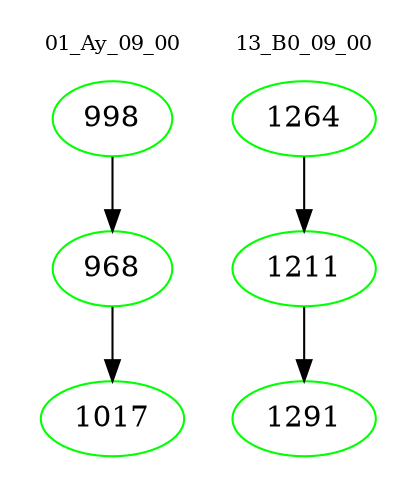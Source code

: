digraph{
subgraph cluster_0 {
color = white
label = "01_Ay_09_00";
fontsize=10;
T0_998 [label="998", color="green"]
T0_998 -> T0_968 [color="black"]
T0_968 [label="968", color="green"]
T0_968 -> T0_1017 [color="black"]
T0_1017 [label="1017", color="green"]
}
subgraph cluster_1 {
color = white
label = "13_B0_09_00";
fontsize=10;
T1_1264 [label="1264", color="green"]
T1_1264 -> T1_1211 [color="black"]
T1_1211 [label="1211", color="green"]
T1_1211 -> T1_1291 [color="black"]
T1_1291 [label="1291", color="green"]
}
}
